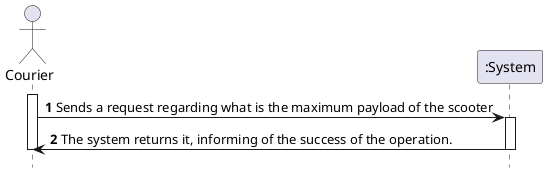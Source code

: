 @startuml
autonumber
hide footbox
actor "Courier" as COUR
participant ":System" as SYST

activate COUR
COUR -> SYST : Sends a request regarding what is the maximum payload of the scooter
activate SYST
SYST -> COUR : The system returns it, informing of the success of the operation.
deactivate SYST
deactivate COUR

@enduml
getMaxPayloadOfScooterAssociatedT